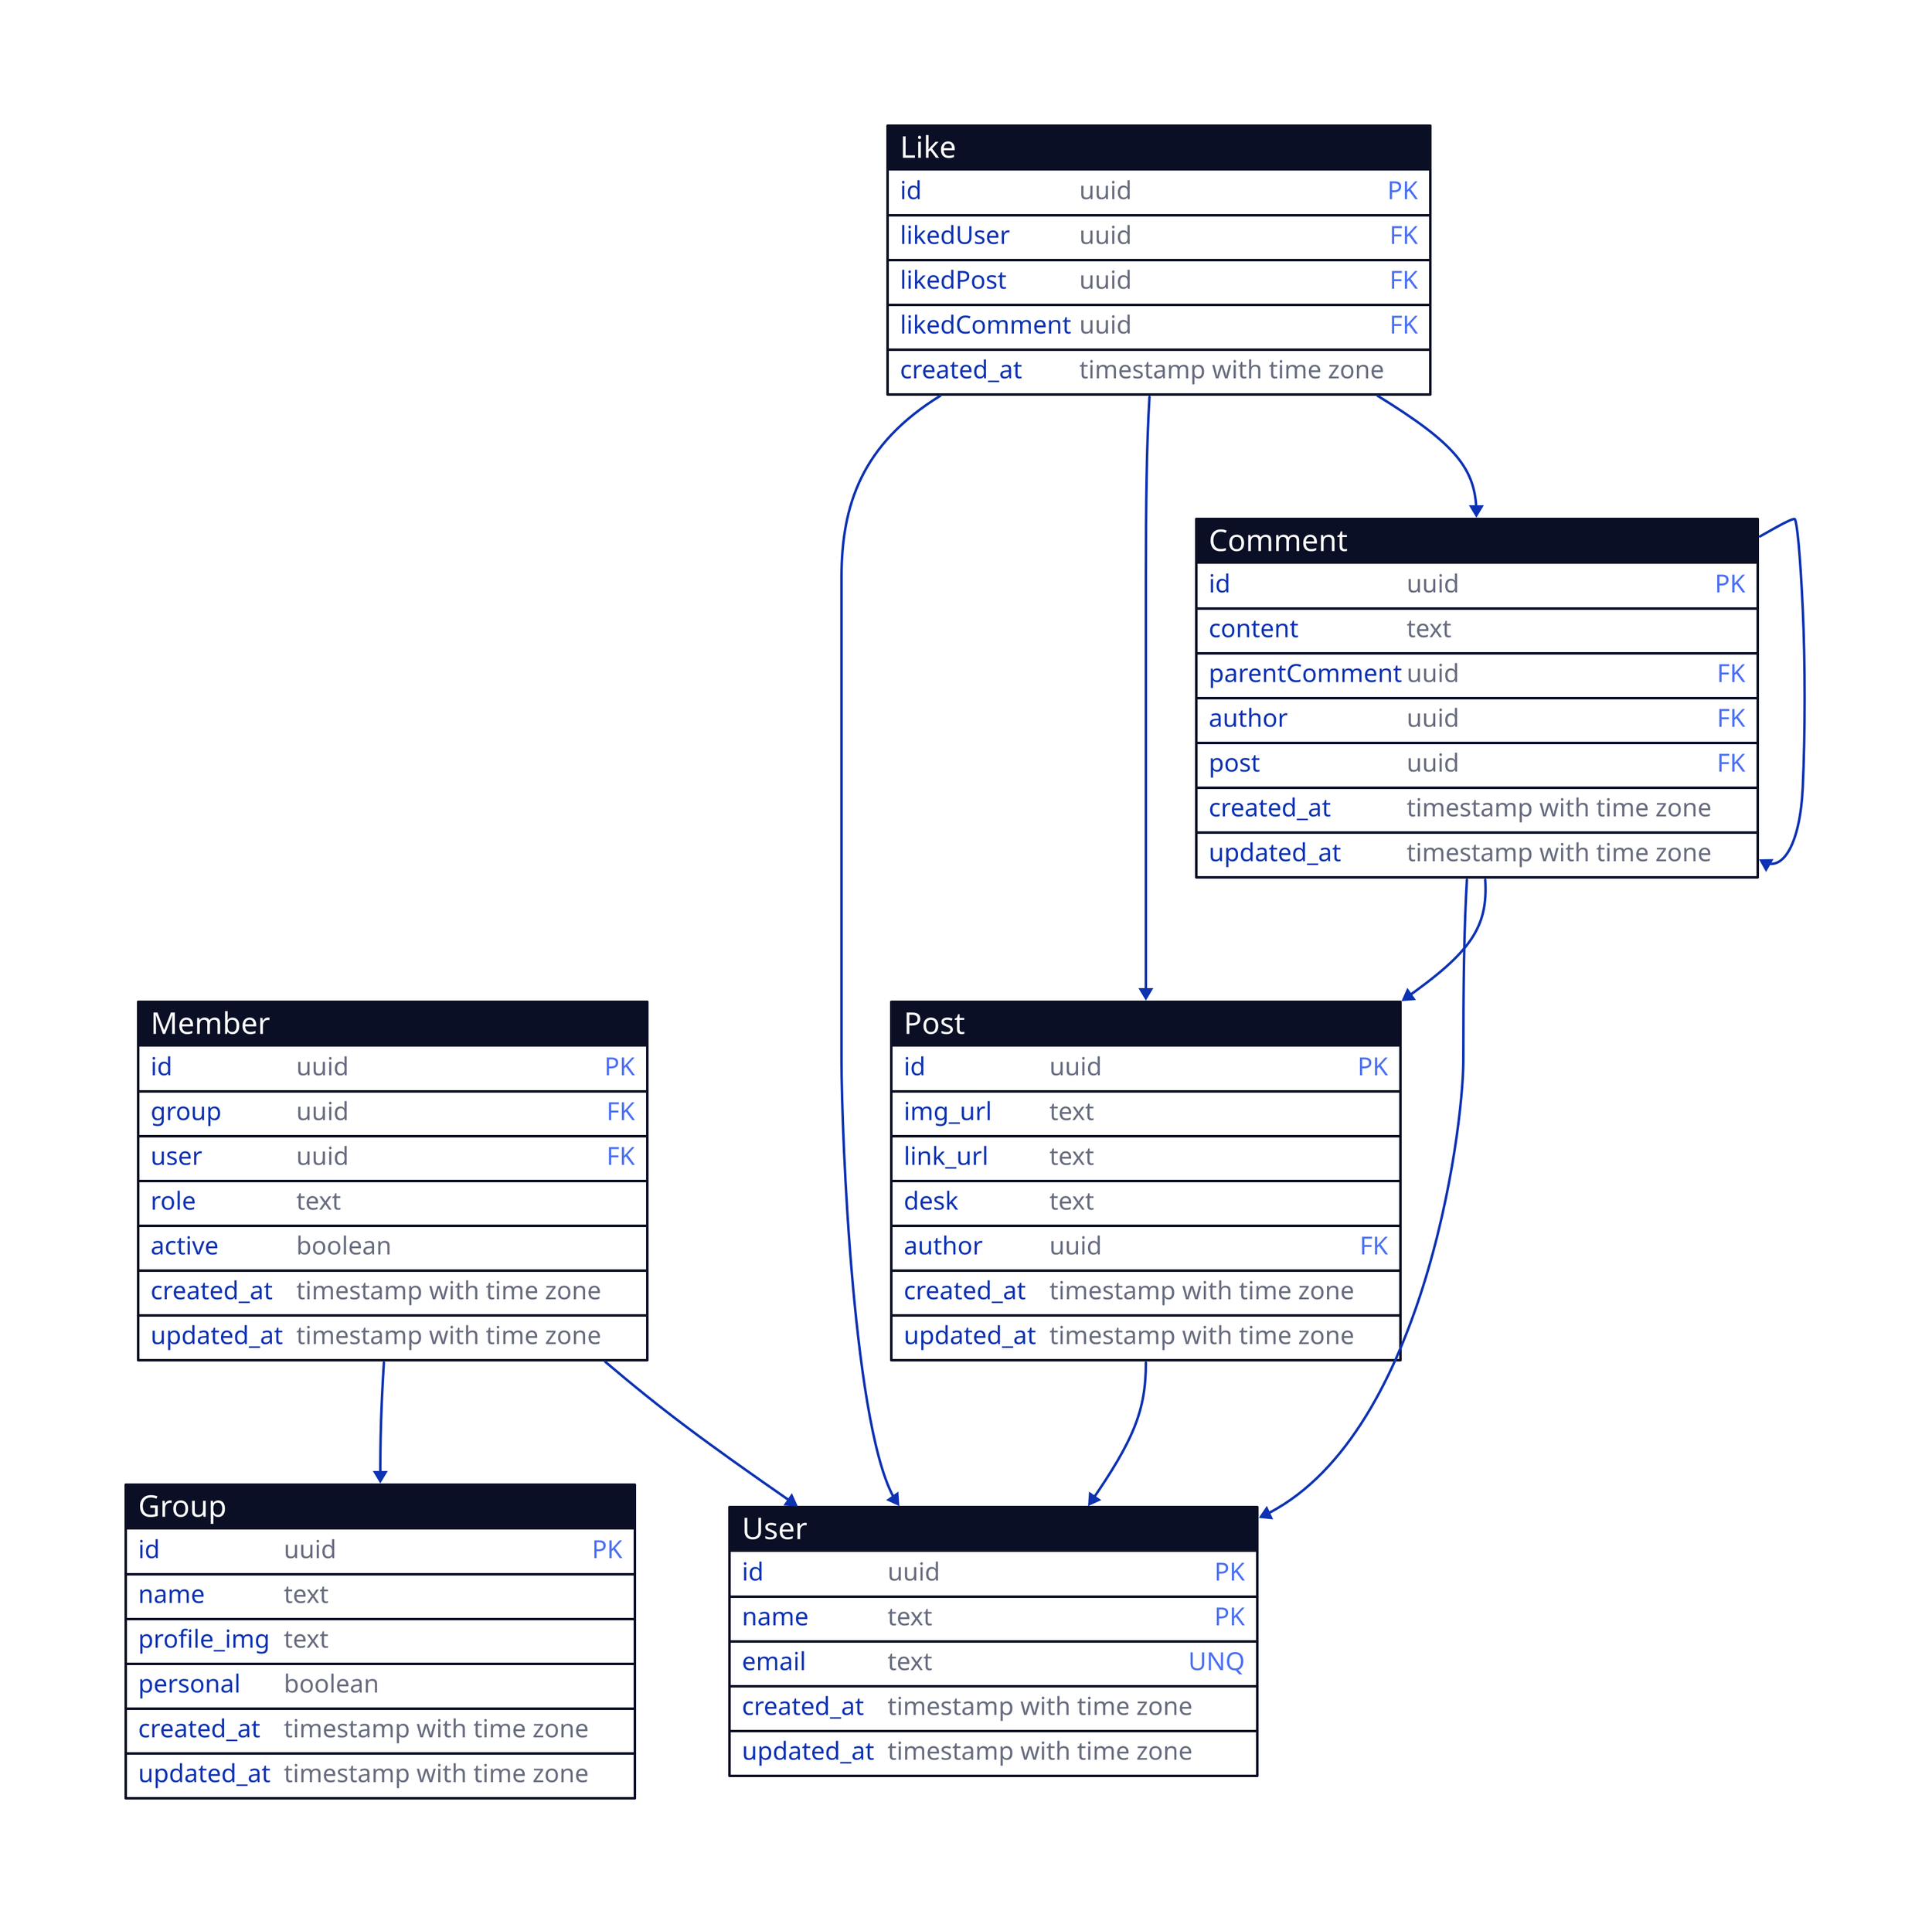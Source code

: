 # tables

User: {
  shape: sql_table
  id: uuid {constraint: PK}
  name: text {constraint: PK}
  email: text {constraint: UNQ}
  created_at: timestamp with time zone
  updated_at: timestamp with time zone
}

Group: {
  shape: sql_table
  id: uuid {constraint: PK}
  name: text
  desc: text
  profile_img: text
  personal: boolean
  created_at: timestamp with time zone
  updated_at: timestamp with time zone
}

Member: {
  shape: sql_table
  id: uuid {constraint: PK}
  group: uuid {constraint: FK}
  user: uuid {constraint: FK}
  role: text
  active: boolean
  created_at: timestamp with time zone
  updated_at: timestamp with time zone
}

Post: {
  shape: sql_table
  id: uuid {constraint: PK}
  img_url: text
  link_url: text
  desk: text
  author: uuid {constraint: FK}
  created_at: timestamp with time zone
  updated_at: timestamp with time zone
}

Comment: {
  shape: sql_table
  id: uuid {constraint: PK}
  content: text
  parentComment: uuid {constraint: FK}
  author: uuid {constraint: FK}
  post: uuid {constraint: FK}
  created_at: timestamp with time zone
  updated_at: timestamp with time zone
}

Like: {
  shape: sql_table
  id: uuid {constraint: PK}
  likedUser: uuid {constraint: FK}
  likedPost: uuid {constraint: FK}
  likedComment: uuid {constraint: FK}
  created_at: timestamp with time zone
}

# relations

Member.group -> Group.id
Member.user -> User.id

Post.author -> User.id

Comment.parentComment -> Comment.id
Comment.author -> User.id
Comment.post -> Post.id

Like.likedUser -> User.id
Like.likedPost -> Post.id
Like.likedComment -> Comment.id
